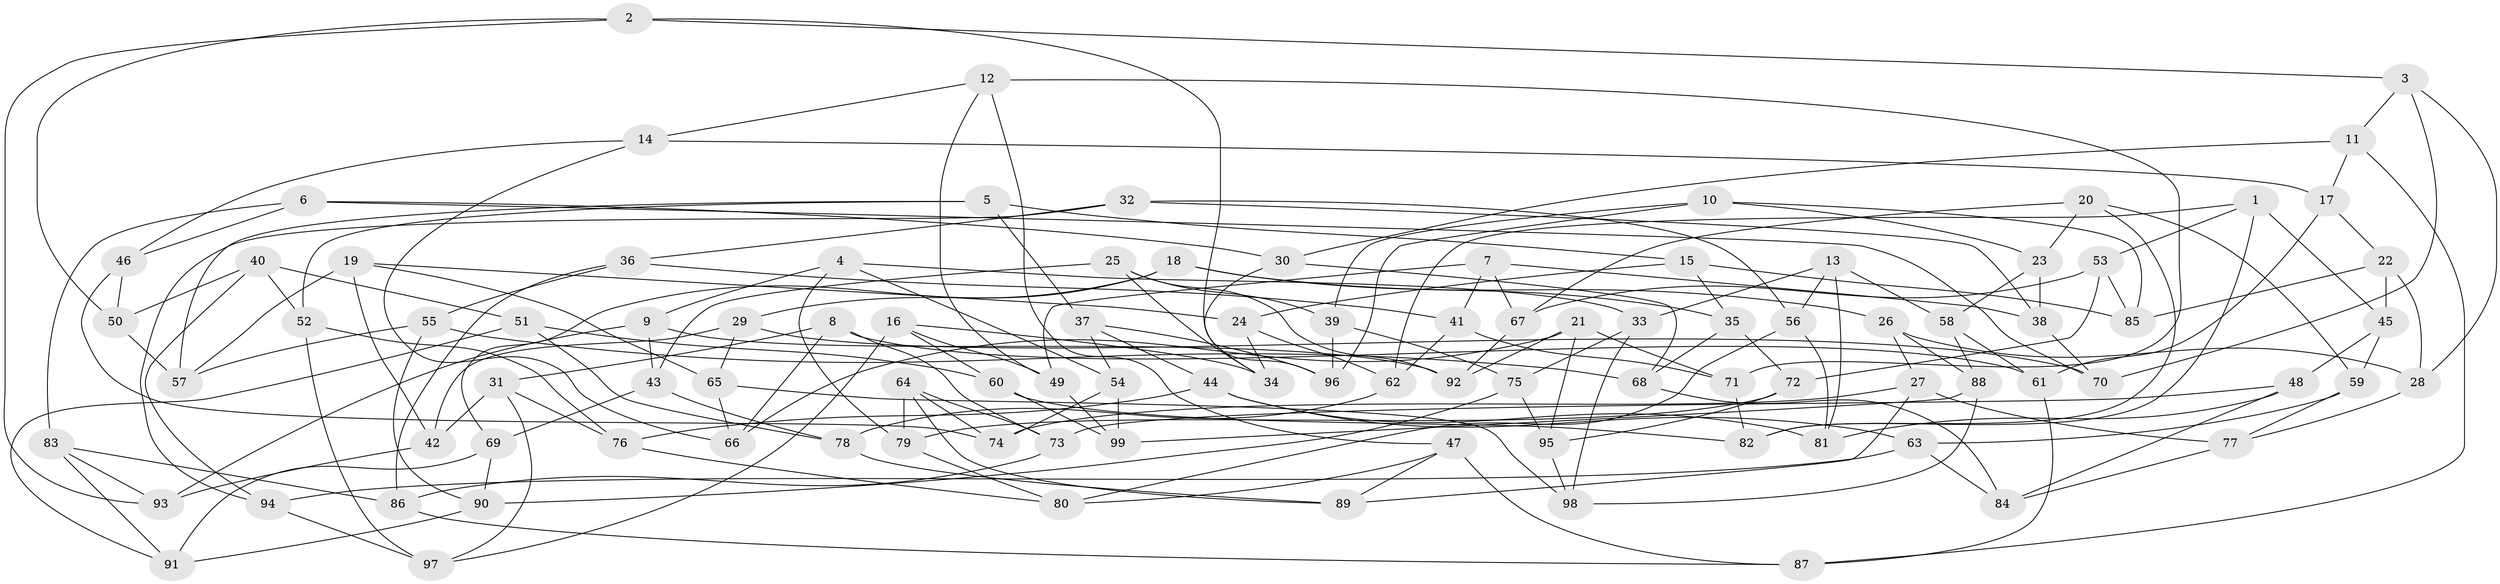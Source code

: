// coarse degree distribution, {3: 0.20689655172413793, 5: 0.06896551724137931, 8: 0.034482758620689655, 4: 0.2413793103448276, 6: 0.2413793103448276, 9: 0.06896551724137931, 10: 0.06896551724137931, 13: 0.06896551724137931}
// Generated by graph-tools (version 1.1) at 2025/04/03/04/25 22:04:10]
// undirected, 99 vertices, 198 edges
graph export_dot {
graph [start="1"]
  node [color=gray90,style=filled];
  1;
  2;
  3;
  4;
  5;
  6;
  7;
  8;
  9;
  10;
  11;
  12;
  13;
  14;
  15;
  16;
  17;
  18;
  19;
  20;
  21;
  22;
  23;
  24;
  25;
  26;
  27;
  28;
  29;
  30;
  31;
  32;
  33;
  34;
  35;
  36;
  37;
  38;
  39;
  40;
  41;
  42;
  43;
  44;
  45;
  46;
  47;
  48;
  49;
  50;
  51;
  52;
  53;
  54;
  55;
  56;
  57;
  58;
  59;
  60;
  61;
  62;
  63;
  64;
  65;
  66;
  67;
  68;
  69;
  70;
  71;
  72;
  73;
  74;
  75;
  76;
  77;
  78;
  79;
  80;
  81;
  82;
  83;
  84;
  85;
  86;
  87;
  88;
  89;
  90;
  91;
  92;
  93;
  94;
  95;
  96;
  97;
  98;
  99;
  1 -- 62;
  1 -- 53;
  1 -- 82;
  1 -- 45;
  2 -- 96;
  2 -- 3;
  2 -- 93;
  2 -- 50;
  3 -- 11;
  3 -- 28;
  3 -- 70;
  4 -- 9;
  4 -- 79;
  4 -- 33;
  4 -- 54;
  5 -- 15;
  5 -- 37;
  5 -- 57;
  5 -- 52;
  6 -- 70;
  6 -- 83;
  6 -- 30;
  6 -- 46;
  7 -- 38;
  7 -- 49;
  7 -- 67;
  7 -- 41;
  8 -- 73;
  8 -- 66;
  8 -- 61;
  8 -- 31;
  9 -- 92;
  9 -- 93;
  9 -- 43;
  10 -- 85;
  10 -- 23;
  10 -- 96;
  10 -- 39;
  11 -- 30;
  11 -- 87;
  11 -- 17;
  12 -- 14;
  12 -- 49;
  12 -- 47;
  12 -- 71;
  13 -- 58;
  13 -- 33;
  13 -- 56;
  13 -- 81;
  14 -- 17;
  14 -- 46;
  14 -- 66;
  15 -- 24;
  15 -- 35;
  15 -- 85;
  16 -- 49;
  16 -- 34;
  16 -- 97;
  16 -- 60;
  17 -- 61;
  17 -- 22;
  18 -- 29;
  18 -- 26;
  18 -- 69;
  18 -- 35;
  19 -- 42;
  19 -- 24;
  19 -- 65;
  19 -- 57;
  20 -- 23;
  20 -- 59;
  20 -- 67;
  20 -- 82;
  21 -- 92;
  21 -- 71;
  21 -- 66;
  21 -- 95;
  22 -- 45;
  22 -- 28;
  22 -- 85;
  23 -- 38;
  23 -- 58;
  24 -- 62;
  24 -- 34;
  25 -- 34;
  25 -- 39;
  25 -- 43;
  25 -- 92;
  26 -- 27;
  26 -- 88;
  26 -- 28;
  27 -- 74;
  27 -- 77;
  27 -- 89;
  28 -- 77;
  29 -- 70;
  29 -- 42;
  29 -- 65;
  30 -- 34;
  30 -- 68;
  31 -- 76;
  31 -- 97;
  31 -- 42;
  32 -- 94;
  32 -- 56;
  32 -- 36;
  32 -- 38;
  33 -- 75;
  33 -- 98;
  35 -- 72;
  35 -- 68;
  36 -- 55;
  36 -- 41;
  36 -- 86;
  37 -- 54;
  37 -- 96;
  37 -- 44;
  38 -- 70;
  39 -- 75;
  39 -- 96;
  40 -- 51;
  40 -- 50;
  40 -- 94;
  40 -- 52;
  41 -- 62;
  41 -- 71;
  42 -- 93;
  43 -- 78;
  43 -- 69;
  44 -- 76;
  44 -- 81;
  44 -- 63;
  45 -- 59;
  45 -- 48;
  46 -- 50;
  46 -- 74;
  47 -- 89;
  47 -- 87;
  47 -- 80;
  48 -- 84;
  48 -- 81;
  48 -- 73;
  49 -- 99;
  50 -- 57;
  51 -- 60;
  51 -- 91;
  51 -- 78;
  52 -- 97;
  52 -- 76;
  53 -- 72;
  53 -- 67;
  53 -- 85;
  54 -- 99;
  54 -- 74;
  55 -- 90;
  55 -- 68;
  55 -- 57;
  56 -- 80;
  56 -- 81;
  58 -- 88;
  58 -- 61;
  59 -- 63;
  59 -- 77;
  60 -- 82;
  60 -- 99;
  61 -- 87;
  62 -- 78;
  63 -- 84;
  63 -- 94;
  64 -- 89;
  64 -- 74;
  64 -- 79;
  64 -- 73;
  65 -- 98;
  65 -- 66;
  67 -- 92;
  68 -- 84;
  69 -- 90;
  69 -- 91;
  71 -- 82;
  72 -- 95;
  72 -- 79;
  73 -- 86;
  75 -- 95;
  75 -- 90;
  76 -- 80;
  77 -- 84;
  78 -- 89;
  79 -- 80;
  83 -- 91;
  83 -- 86;
  83 -- 93;
  86 -- 87;
  88 -- 98;
  88 -- 99;
  90 -- 91;
  94 -- 97;
  95 -- 98;
}
